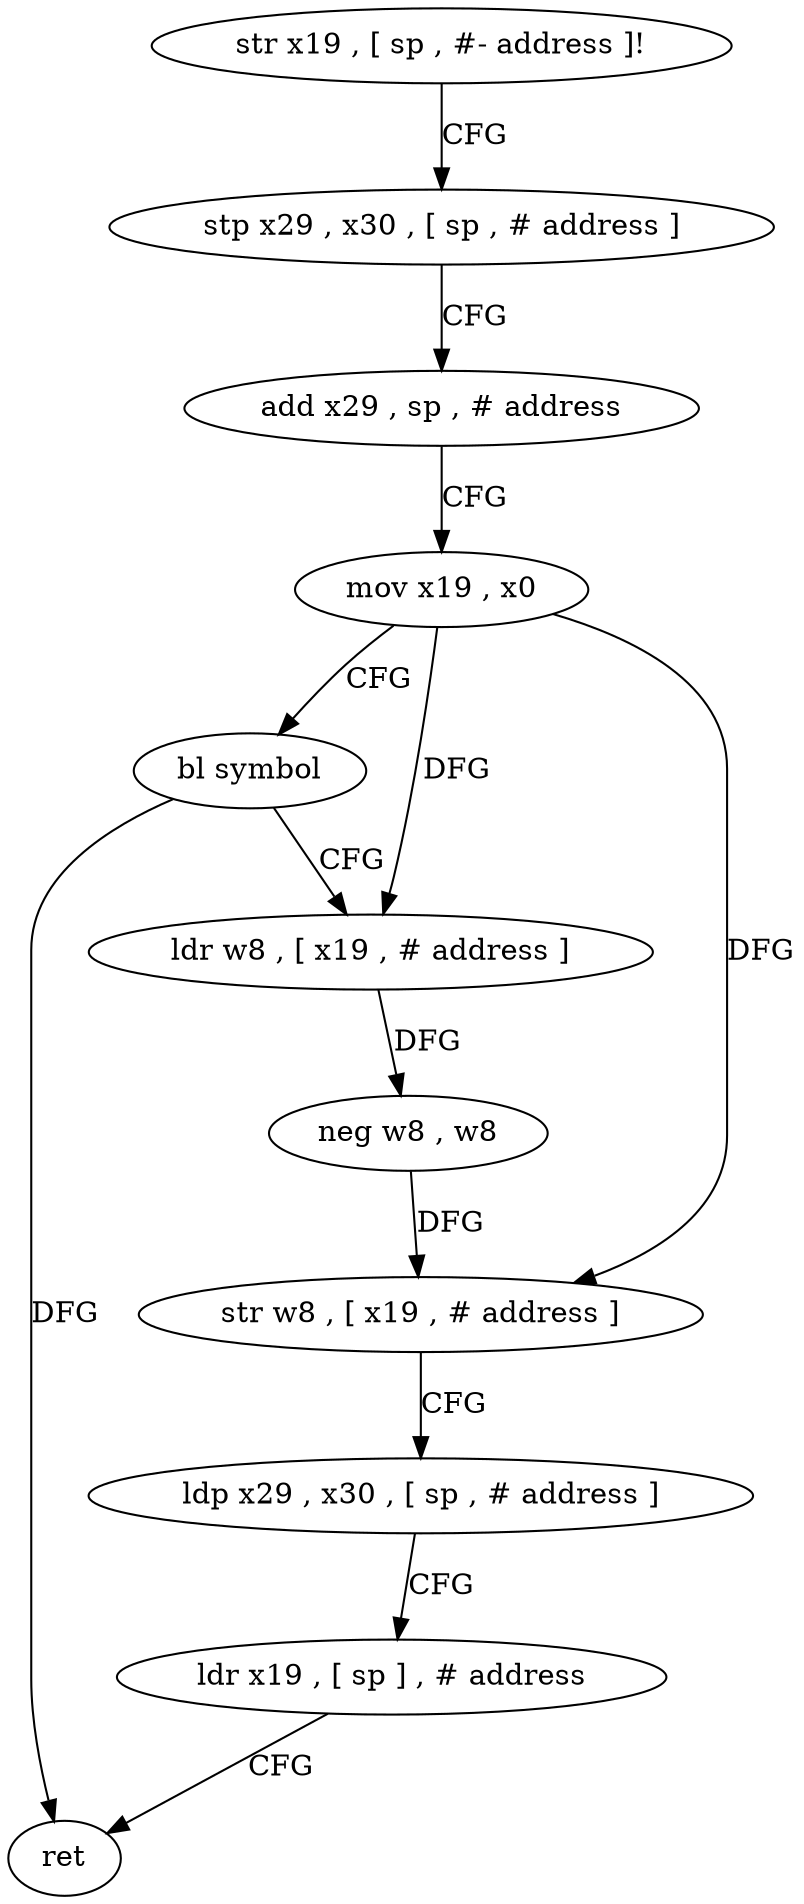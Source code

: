 digraph "func" {
"4224168" [label = "str x19 , [ sp , #- address ]!" ]
"4224172" [label = "stp x29 , x30 , [ sp , # address ]" ]
"4224176" [label = "add x29 , sp , # address" ]
"4224180" [label = "mov x19 , x0" ]
"4224184" [label = "bl symbol" ]
"4224188" [label = "ldr w8 , [ x19 , # address ]" ]
"4224192" [label = "neg w8 , w8" ]
"4224196" [label = "str w8 , [ x19 , # address ]" ]
"4224200" [label = "ldp x29 , x30 , [ sp , # address ]" ]
"4224204" [label = "ldr x19 , [ sp ] , # address" ]
"4224208" [label = "ret" ]
"4224168" -> "4224172" [ label = "CFG" ]
"4224172" -> "4224176" [ label = "CFG" ]
"4224176" -> "4224180" [ label = "CFG" ]
"4224180" -> "4224184" [ label = "CFG" ]
"4224180" -> "4224188" [ label = "DFG" ]
"4224180" -> "4224196" [ label = "DFG" ]
"4224184" -> "4224188" [ label = "CFG" ]
"4224184" -> "4224208" [ label = "DFG" ]
"4224188" -> "4224192" [ label = "DFG" ]
"4224192" -> "4224196" [ label = "DFG" ]
"4224196" -> "4224200" [ label = "CFG" ]
"4224200" -> "4224204" [ label = "CFG" ]
"4224204" -> "4224208" [ label = "CFG" ]
}
